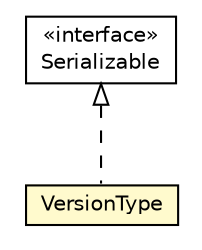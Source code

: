 #!/usr/local/bin/dot
#
# Class diagram 
# Generated by UMLGraph version R5_6-24-gf6e263 (http://www.umlgraph.org/)
#

digraph G {
	edge [fontname="Helvetica",fontsize=10,labelfontname="Helvetica",labelfontsize=10];
	node [fontname="Helvetica",fontsize=10,shape=plaintext];
	nodesep=0.25;
	ranksep=0.5;
	// org.universAAL.middleware.managers.deploy.uapp.model.VersionType
	c403467 [label=<<table title="org.universAAL.middleware.managers.deploy.uapp.model.VersionType" border="0" cellborder="1" cellspacing="0" cellpadding="2" port="p" bgcolor="lemonChiffon" href="./VersionType.html">
		<tr><td><table border="0" cellspacing="0" cellpadding="1">
<tr><td align="center" balign="center"> VersionType </td></tr>
		</table></td></tr>
		</table>>, URL="./VersionType.html", fontname="Helvetica", fontcolor="black", fontsize=10.0];
	//org.universAAL.middleware.managers.deploy.uapp.model.VersionType implements java.io.Serializable
	c403993:p -> c403467:p [dir=back,arrowtail=empty,style=dashed];
	// java.io.Serializable
	c403993 [label=<<table title="java.io.Serializable" border="0" cellborder="1" cellspacing="0" cellpadding="2" port="p" href="http://java.sun.com/j2se/1.4.2/docs/api/java/io/Serializable.html">
		<tr><td><table border="0" cellspacing="0" cellpadding="1">
<tr><td align="center" balign="center"> &#171;interface&#187; </td></tr>
<tr><td align="center" balign="center"> Serializable </td></tr>
		</table></td></tr>
		</table>>, URL="http://java.sun.com/j2se/1.4.2/docs/api/java/io/Serializable.html", fontname="Helvetica", fontcolor="black", fontsize=10.0];
}


